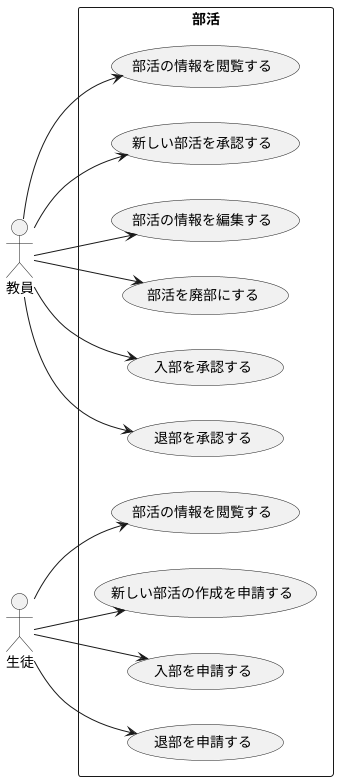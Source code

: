@startuml club

left to right direction
actor "教員" as teacher
actor "生徒" as student
rectangle 部活 {
    usecase "部活の情報を閲覧する" as UCT1
    usecase "新しい部活を承認する" as UCT2
    usecase "部活の情報を編集する" as UCT3
    usecase "部活を廃部にする" as UCT4
    usecase "入部を承認する" as UCT5
    usecase "退部を承認する" as UCT6
    usecase "部活の情報を閲覧する" as UCS1
    usecase "新しい部活の作成を申請する" as UCS2
    usecase "入部を申請する" as UCS3
    usecase "退部を申請する" as UCS4
}
teacher --> UCT1
teacher --> UCT2
teacher --> UCT3
teacher --> UCT4
teacher --> UCT5
teacher --> UCT6
student --> UCS1
student --> UCS2
student --> UCS3
student --> UCS4
@enduml